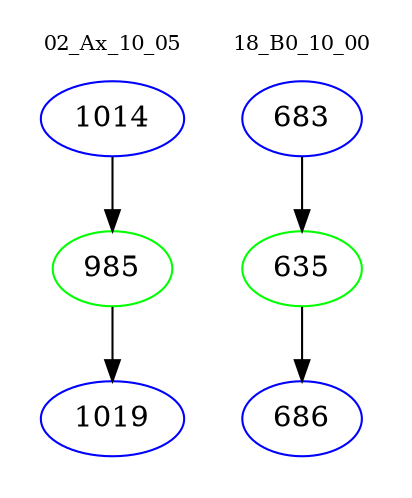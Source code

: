 digraph{
subgraph cluster_0 {
color = white
label = "02_Ax_10_05";
fontsize=10;
T0_1014 [label="1014", color="blue"]
T0_1014 -> T0_985 [color="black"]
T0_985 [label="985", color="green"]
T0_985 -> T0_1019 [color="black"]
T0_1019 [label="1019", color="blue"]
}
subgraph cluster_1 {
color = white
label = "18_B0_10_00";
fontsize=10;
T1_683 [label="683", color="blue"]
T1_683 -> T1_635 [color="black"]
T1_635 [label="635", color="green"]
T1_635 -> T1_686 [color="black"]
T1_686 [label="686", color="blue"]
}
}
